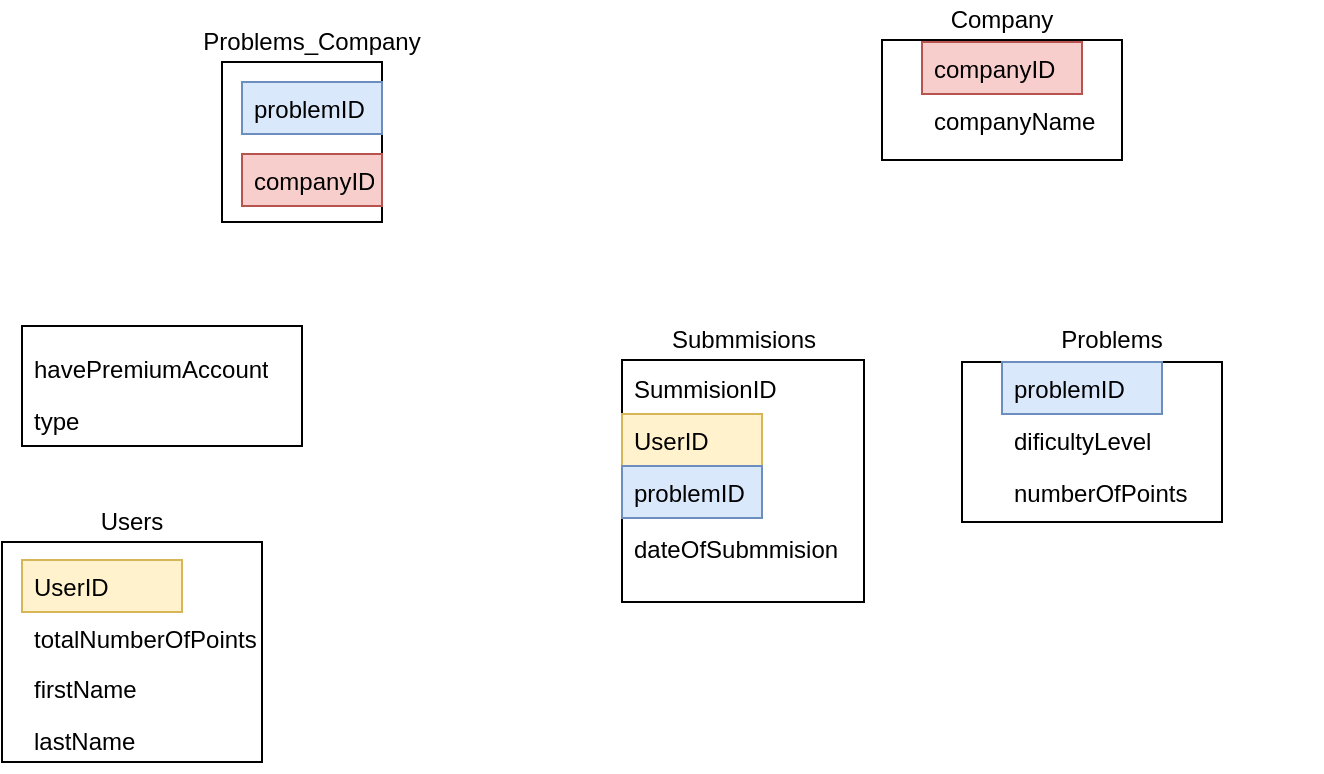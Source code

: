 <mxfile version="14.6.10" type="gitlab"><diagram name="Page-1" id="9f46799a-70d6-7492-0946-bef42562c5a5"><mxGraphModel dx="865" dy="456" grid="1" gridSize="10" guides="1" tooltips="1" connect="1" arrows="1" fold="1" page="1" pageScale="1" pageWidth="1100" pageHeight="850" background="#ffffff" math="0" shadow="0"><root><mxCell id="0"/><mxCell id="1" parent="0"/><mxCell id="I3EgnzHeOIRAYokY3tY6-23" value="" style="rounded=0;whiteSpace=wrap;html=1;" vertex="1" parent="1"><mxGeometry x="80" y="390" width="130" height="110" as="geometry"/></mxCell><mxCell id="I3EgnzHeOIRAYokY3tY6-21" value="" style="rounded=0;whiteSpace=wrap;html=1;" vertex="1" parent="1"><mxGeometry x="560" y="300" width="130" height="80" as="geometry"/></mxCell><mxCell id="I3EgnzHeOIRAYokY3tY6-20" value="" style="rounded=0;whiteSpace=wrap;html=1;" vertex="1" parent="1"><mxGeometry x="520" y="139" width="120" height="60" as="geometry"/></mxCell><mxCell id="I3EgnzHeOIRAYokY3tY6-19" value="" style="rounded=0;whiteSpace=wrap;html=1;" vertex="1" parent="1"><mxGeometry x="90" y="282" width="140" height="60" as="geometry"/></mxCell><mxCell id="I3EgnzHeOIRAYokY3tY6-18" value="" style="whiteSpace=wrap;html=1;aspect=fixed;" vertex="1" parent="1"><mxGeometry x="390" y="299" width="121" height="121" as="geometry"/></mxCell><mxCell id="I3EgnzHeOIRAYokY3tY6-16" value="" style="whiteSpace=wrap;html=1;aspect=fixed;" vertex="1" parent="1"><mxGeometry x="190" y="150" width="80" height="80" as="geometry"/></mxCell><mxCell id="I3EgnzHeOIRAYokY3tY6-1" value="havePremiumAccount" style="text;html=1;strokeColor=none;fillColor=none;align=left;verticalAlign=top;spacingLeft=4;spacingRight=4;whiteSpace=wrap;overflow=hidden;rotatable=0;points=[[0,0.5],[1,0.5]];portConstraint=eastwest;" vertex="1" parent="1"><mxGeometry x="90" y="290" width="160" height="26" as="geometry"/></mxCell><mxCell id="I3EgnzHeOIRAYokY3tY6-2" value="type" style="text;html=1;strokeColor=none;fillColor=none;align=left;verticalAlign=top;spacingLeft=4;spacingRight=4;whiteSpace=wrap;overflow=hidden;rotatable=0;points=[[0,0.5],[1,0.5]];portConstraint=eastwest;" vertex="1" parent="1"><mxGeometry x="90" y="316" width="160" height="26" as="geometry"/></mxCell><mxCell id="I3EgnzHeOIRAYokY3tY6-3" value="totalNumberOfPoints" style="text;html=1;strokeColor=none;fillColor=none;align=left;verticalAlign=top;spacingLeft=4;spacingRight=4;whiteSpace=wrap;overflow=hidden;rotatable=0;points=[[0,0.5],[1,0.5]];portConstraint=eastwest;" vertex="1" parent="1"><mxGeometry x="90" y="425" width="160" height="26" as="geometry"/></mxCell><mxCell id="78961159f06e98e8-26" value="firstName" style="text;html=1;strokeColor=none;fillColor=none;align=left;verticalAlign=top;spacingLeft=4;spacingRight=4;whiteSpace=wrap;overflow=hidden;rotatable=0;points=[[0,0.5],[1,0.5]];portConstraint=eastwest;" parent="1" vertex="1"><mxGeometry x="90" y="450" width="160" height="26" as="geometry"/></mxCell><mxCell id="78961159f06e98e8-25" value="UserID" style="text;html=1;strokeColor=#d6b656;fillColor=#fff2cc;align=left;verticalAlign=top;spacingLeft=4;spacingRight=4;whiteSpace=wrap;overflow=hidden;rotatable=0;points=[[0,0.5],[1,0.5]];portConstraint=eastwest;" parent="1" vertex="1"><mxGeometry x="90" y="399" width="80" height="26" as="geometry"/></mxCell><mxCell id="I3EgnzHeOIRAYokY3tY6-4" value="lastName" style="text;html=1;strokeColor=none;fillColor=none;align=left;verticalAlign=top;spacingLeft=4;spacingRight=4;whiteSpace=wrap;overflow=hidden;rotatable=0;points=[[0,0.5],[1,0.5]];portConstraint=eastwest;" vertex="1" parent="1"><mxGeometry x="90" y="476" width="160" height="26" as="geometry"/></mxCell><mxCell id="I3EgnzHeOIRAYokY3tY6-5" value="SummisionID" style="text;html=1;strokeColor=none;fillColor=none;align=left;verticalAlign=top;spacingLeft=4;spacingRight=4;whiteSpace=wrap;overflow=hidden;rotatable=0;points=[[0,0.5],[1,0.5]];portConstraint=eastwest;" vertex="1" parent="1"><mxGeometry x="390" y="300" width="160" height="26" as="geometry"/></mxCell><mxCell id="I3EgnzHeOIRAYokY3tY6-6" value="UserID" style="text;html=1;strokeColor=#d6b656;fillColor=#fff2cc;align=left;verticalAlign=top;spacingLeft=4;spacingRight=4;whiteSpace=wrap;overflow=hidden;rotatable=0;points=[[0,0.5],[1,0.5]];portConstraint=eastwest;" vertex="1" parent="1"><mxGeometry x="390" y="326" width="70" height="26" as="geometry"/></mxCell><mxCell id="I3EgnzHeOIRAYokY3tY6-7" value="problemID" style="text;html=1;strokeColor=#6c8ebf;fillColor=#dae8fc;align=left;verticalAlign=top;spacingLeft=4;spacingRight=4;whiteSpace=wrap;overflow=hidden;rotatable=0;points=[[0,0.5],[1,0.5]];portConstraint=eastwest;" vertex="1" parent="1"><mxGeometry x="390" y="352" width="70" height="26" as="geometry"/></mxCell><mxCell id="I3EgnzHeOIRAYokY3tY6-8" value="dateOfSubmmision" style="text;html=1;strokeColor=none;fillColor=none;align=left;verticalAlign=top;spacingLeft=4;spacingRight=4;whiteSpace=wrap;overflow=hidden;rotatable=0;points=[[0,0.5],[1,0.5]];portConstraint=eastwest;" vertex="1" parent="1"><mxGeometry x="390" y="380" width="160" height="26" as="geometry"/></mxCell><mxCell id="I3EgnzHeOIRAYokY3tY6-9" value="problemID" style="text;html=1;strokeColor=#6c8ebf;fillColor=#dae8fc;align=left;verticalAlign=top;spacingLeft=4;spacingRight=4;whiteSpace=wrap;overflow=hidden;rotatable=0;points=[[0,0.5],[1,0.5]];portConstraint=eastwest;" vertex="1" parent="1"><mxGeometry x="580" y="300" width="80" height="26" as="geometry"/></mxCell><mxCell id="I3EgnzHeOIRAYokY3tY6-10" value="dificultyLevel" style="text;html=1;strokeColor=none;fillColor=none;align=left;verticalAlign=top;spacingLeft=4;spacingRight=4;whiteSpace=wrap;overflow=hidden;rotatable=0;points=[[0,0.5],[1,0.5]];portConstraint=eastwest;" vertex="1" parent="1"><mxGeometry x="580" y="326" width="160" height="26" as="geometry"/></mxCell><mxCell id="I3EgnzHeOIRAYokY3tY6-11" value="numberOfPoints" style="text;html=1;strokeColor=none;fillColor=none;align=left;verticalAlign=top;spacingLeft=4;spacingRight=4;whiteSpace=wrap;overflow=hidden;rotatable=0;points=[[0,0.5],[1,0.5]];portConstraint=eastwest;" vertex="1" parent="1"><mxGeometry x="580" y="352" width="160" height="26" as="geometry"/></mxCell><mxCell id="I3EgnzHeOIRAYokY3tY6-12" value="companyID" style="text;html=1;strokeColor=#b85450;fillColor=#f8cecc;align=left;verticalAlign=top;spacingLeft=4;spacingRight=4;whiteSpace=wrap;overflow=hidden;rotatable=0;points=[[0,0.5],[1,0.5]];portConstraint=eastwest;" vertex="1" parent="1"><mxGeometry x="540" y="140" width="80" height="26" as="geometry"/></mxCell><mxCell id="I3EgnzHeOIRAYokY3tY6-13" value="companyName" style="text;html=1;strokeColor=none;fillColor=none;align=left;verticalAlign=top;spacingLeft=4;spacingRight=4;whiteSpace=wrap;overflow=hidden;rotatable=0;points=[[0,0.5],[1,0.5]];portConstraint=eastwest;" vertex="1" parent="1"><mxGeometry x="540" y="166" width="160" height="26" as="geometry"/></mxCell><mxCell id="I3EgnzHeOIRAYokY3tY6-14" value="problemID" style="text;html=1;strokeColor=#6c8ebf;fillColor=#dae8fc;align=left;verticalAlign=top;spacingLeft=4;spacingRight=4;whiteSpace=wrap;overflow=hidden;rotatable=0;points=[[0,0.5],[1,0.5]];portConstraint=eastwest;" vertex="1" parent="1"><mxGeometry x="200" y="160" width="70" height="26" as="geometry"/></mxCell><mxCell id="I3EgnzHeOIRAYokY3tY6-15" value="companyID" style="text;html=1;strokeColor=#b85450;fillColor=#f8cecc;align=left;verticalAlign=top;spacingLeft=4;spacingRight=4;whiteSpace=wrap;overflow=hidden;rotatable=0;points=[[0,0.5],[1,0.5]];portConstraint=eastwest;" vertex="1" parent="1"><mxGeometry x="200" y="196" width="70" height="26" as="geometry"/></mxCell><mxCell id="I3EgnzHeOIRAYokY3tY6-24" value="Users" style="text;html=1;strokeColor=none;fillColor=none;align=center;verticalAlign=middle;whiteSpace=wrap;rounded=0;" vertex="1" parent="1"><mxGeometry x="125" y="370" width="40" height="20" as="geometry"/></mxCell><mxCell id="I3EgnzHeOIRAYokY3tY6-25" value="Submmisions" style="text;html=1;strokeColor=none;fillColor=none;align=center;verticalAlign=middle;whiteSpace=wrap;rounded=0;" vertex="1" parent="1"><mxGeometry x="430.5" y="279" width="40" height="20" as="geometry"/></mxCell><mxCell id="I3EgnzHeOIRAYokY3tY6-26" value="Company" style="text;html=1;strokeColor=none;fillColor=none;align=center;verticalAlign=middle;whiteSpace=wrap;rounded=0;" vertex="1" parent="1"><mxGeometry x="560" y="119" width="40" height="20" as="geometry"/></mxCell><mxCell id="I3EgnzHeOIRAYokY3tY6-28" value="Problems" style="text;html=1;strokeColor=none;fillColor=none;align=center;verticalAlign=middle;whiteSpace=wrap;rounded=0;" vertex="1" parent="1"><mxGeometry x="615" y="279" width="40" height="20" as="geometry"/></mxCell><mxCell id="I3EgnzHeOIRAYokY3tY6-29" value="Problems_Company" style="text;html=1;strokeColor=none;fillColor=none;align=center;verticalAlign=middle;whiteSpace=wrap;rounded=0;" vertex="1" parent="1"><mxGeometry x="215" y="130" width="40" height="20" as="geometry"/></mxCell></root></mxGraphModel></diagram></mxfile>